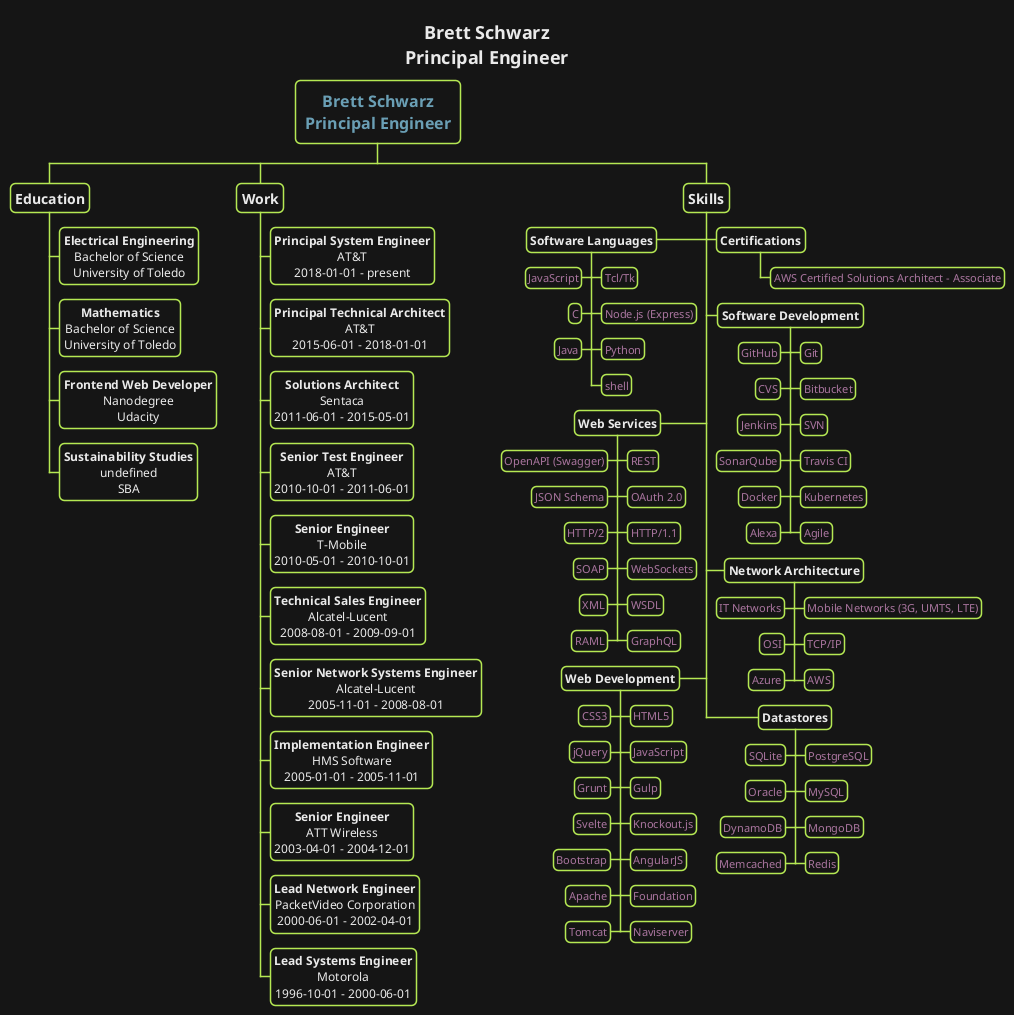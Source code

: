 @startwbs

skinparam backgroundColor transparent


skinparam  {
    defaultFontName   "Verdana"
    defaultFontSize   12
    defaultTextAlignment center
    shadowing false
    RoundCorner 10
    TitleFontSize 18
    TitleFontColor #eaeaea
}
<style>
wbsDiagram {
    LineColor #b5e853
    BorderThickness 3
    BackgroundColor #151515
    FontColor #eaeaea
    :depth(0) {
        fontSize 16
        fontStyle bold
        fontColor #6a9fb5
    }
    :depth(1) {
        fontSize 14
        padding 5
        fontStyle bold
    }
    :depth(2) {
        fontSize 12
        padding 4
    }
    :depth(3) {
        fontSize 11
        padding 3
        fontColor #aa759f
    }

}
</style>



title Brett Schwarz\nPrincipal Engineer

* Brett Schwarz\nPrincipal Engineer
** Education
*** <b>Electrical Engineering\nBachelor of Science\nUniversity of Toledo
*** <b>Mathematics\nBachelor of Science\nUniversity of Toledo
*** <b>Frontend Web Developer\nNanodegree\nUdacity
*** <b>Sustainability Studies\nundefined\nSBA
** Work
*** <b>Principal System Engineer\nAT&T\n2018-01-01 - present
*** <b>Principal Technical Architect\nAT&T\n2015-06-01 - 2018-01-01
*** <b>Solutions Architect\nSentaca\n2011-06-01 - 2015-05-01
*** <b>Senior Test Engineer\nAT&T\n2010-10-01 - 2011-06-01
*** <b>Senior Engineer\nT-Mobile\n2010-05-01 - 2010-10-01
*** <b>Technical Sales Engineer\nAlcatel-Lucent\n2008-08-01 - 2009-09-01
*** <b>Senior Network Systems Engineer\nAlcatel-Lucent\n2005-11-01 - 2008-08-01
*** <b>Implementation Engineer\nHMS Software\n2005-01-01 - 2005-11-01
*** <b>Senior Engineer\nATT Wireless\n2003-04-01 - 2004-12-01
*** <b>Lead Network Engineer\nPacketVideo Corporation\n2000-06-01 - 2002-04-01
*** <b>Lead Systems Engineer\nMotorola\n1996-10-01 - 2000-06-01
** Skills
***> <b>Certifications
****> AWS Certified Solutions Architect - Associate
***< <b>Software Languages
****> Tcl/Tk
****< JavaScript
****> Node.js (Express)
****< C
****> Python
****< Java
****> shell
***> <b>Software Development
****> Git
****< GitHub
****> Bitbucket
****< CVS
****> SVN
****< Jenkins
****> Travis CI
****< SonarQube
****> Kubernetes
****< Docker
****> Agile
****< Alexa
***< <b>Web Services
****> REST
****< OpenAPI (Swagger)
****> OAuth 2.0
****< JSON Schema
****> HTTP/1.1
****< HTTP/2
****> WebSockets
****< SOAP
****> WSDL
****< XML
****> GraphQL
****< RAML
***> <b>Network Architecture
****> Mobile Networks (3G, UMTS, LTE)
****< IT Networks
****> TCP/IP
****< OSI
****> AWS
****< Azure
***< <b>Web Development
****> HTML5
****< CSS3
****> JavaScript
****< jQuery
****> Gulp
****< Grunt
****> Knockout.js
****< Svelte
****> AngularJS
****< Bootstrap
****> Foundation
****< Apache
****> Naviserver
****< Tomcat
***> <b>Datastores
****> PostgreSQL
****< SQLite
****> MySQL
****< Oracle
****> MongoDB
****< DynamoDB
****> Redis
****< Memcached
@endwbs
